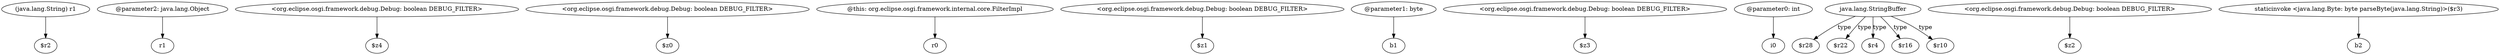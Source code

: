 digraph g {
0[label="(java.lang.String) r1"]
1[label="$r2"]
0->1[label=""]
2[label="@parameter2: java.lang.Object"]
3[label="r1"]
2->3[label=""]
4[label="<org.eclipse.osgi.framework.debug.Debug: boolean DEBUG_FILTER>"]
5[label="$z4"]
4->5[label=""]
6[label="<org.eclipse.osgi.framework.debug.Debug: boolean DEBUG_FILTER>"]
7[label="$z0"]
6->7[label=""]
8[label="@this: org.eclipse.osgi.framework.internal.core.FilterImpl"]
9[label="r0"]
8->9[label=""]
10[label="<org.eclipse.osgi.framework.debug.Debug: boolean DEBUG_FILTER>"]
11[label="$z1"]
10->11[label=""]
12[label="@parameter1: byte"]
13[label="b1"]
12->13[label=""]
14[label="<org.eclipse.osgi.framework.debug.Debug: boolean DEBUG_FILTER>"]
15[label="$z3"]
14->15[label=""]
16[label="@parameter0: int"]
17[label="i0"]
16->17[label=""]
18[label="java.lang.StringBuffer"]
19[label="$r28"]
18->19[label="type"]
20[label="$r22"]
18->20[label="type"]
21[label="$r4"]
18->21[label="type"]
22[label="$r16"]
18->22[label="type"]
23[label="<org.eclipse.osgi.framework.debug.Debug: boolean DEBUG_FILTER>"]
24[label="$z2"]
23->24[label=""]
25[label="$r10"]
18->25[label="type"]
26[label="staticinvoke <java.lang.Byte: byte parseByte(java.lang.String)>($r3)"]
27[label="b2"]
26->27[label=""]
}